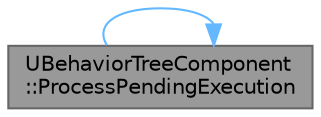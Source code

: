 digraph "UBehaviorTreeComponent::ProcessPendingExecution"
{
 // INTERACTIVE_SVG=YES
 // LATEX_PDF_SIZE
  bgcolor="transparent";
  edge [fontname=Helvetica,fontsize=10,labelfontname=Helvetica,labelfontsize=10];
  node [fontname=Helvetica,fontsize=10,shape=box,height=0.2,width=0.4];
  rankdir="LR";
  Node1 [id="Node000001",label="UBehaviorTreeComponent\l::ProcessPendingExecution",height=0.2,width=0.4,color="gray40", fillcolor="grey60", style="filled", fontcolor="black",tooltip="apply pending execution from last task search"];
  Node1 -> Node1 [id="edge1_Node000001_Node000001",color="steelblue1",style="solid",tooltip=" "];
}
